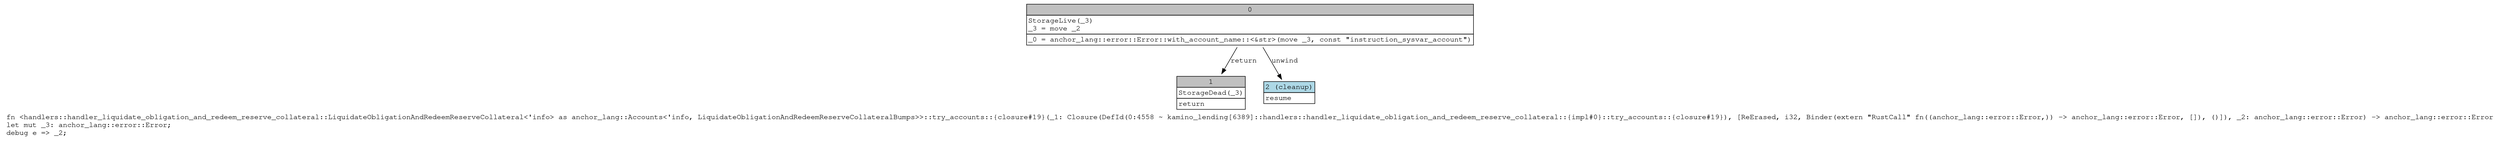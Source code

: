 digraph Mir_0_4558 {
    graph [fontname="Courier, monospace"];
    node [fontname="Courier, monospace"];
    edge [fontname="Courier, monospace"];
    label=<fn &lt;handlers::handler_liquidate_obligation_and_redeem_reserve_collateral::LiquidateObligationAndRedeemReserveCollateral&lt;'info&gt; as anchor_lang::Accounts&lt;'info, LiquidateObligationAndRedeemReserveCollateralBumps&gt;&gt;::try_accounts::{closure#19}(_1: Closure(DefId(0:4558 ~ kamino_lending[6389]::handlers::handler_liquidate_obligation_and_redeem_reserve_collateral::{impl#0}::try_accounts::{closure#19}), [ReErased, i32, Binder(extern &quot;RustCall&quot; fn((anchor_lang::error::Error,)) -&gt; anchor_lang::error::Error, []), ()]), _2: anchor_lang::error::Error) -&gt; anchor_lang::error::Error<br align="left"/>let mut _3: anchor_lang::error::Error;<br align="left"/>debug e =&gt; _2;<br align="left"/>>;
    bb0__0_4558 [shape="none", label=<<table border="0" cellborder="1" cellspacing="0"><tr><td bgcolor="gray" align="center" colspan="1">0</td></tr><tr><td align="left" balign="left">StorageLive(_3)<br/>_3 = move _2<br/></td></tr><tr><td align="left">_0 = anchor_lang::error::Error::with_account_name::&lt;&amp;str&gt;(move _3, const &quot;instruction_sysvar_account&quot;)</td></tr></table>>];
    bb1__0_4558 [shape="none", label=<<table border="0" cellborder="1" cellspacing="0"><tr><td bgcolor="gray" align="center" colspan="1">1</td></tr><tr><td align="left" balign="left">StorageDead(_3)<br/></td></tr><tr><td align="left">return</td></tr></table>>];
    bb2__0_4558 [shape="none", label=<<table border="0" cellborder="1" cellspacing="0"><tr><td bgcolor="lightblue" align="center" colspan="1">2 (cleanup)</td></tr><tr><td align="left">resume</td></tr></table>>];
    bb0__0_4558 -> bb1__0_4558 [label="return"];
    bb0__0_4558 -> bb2__0_4558 [label="unwind"];
}
